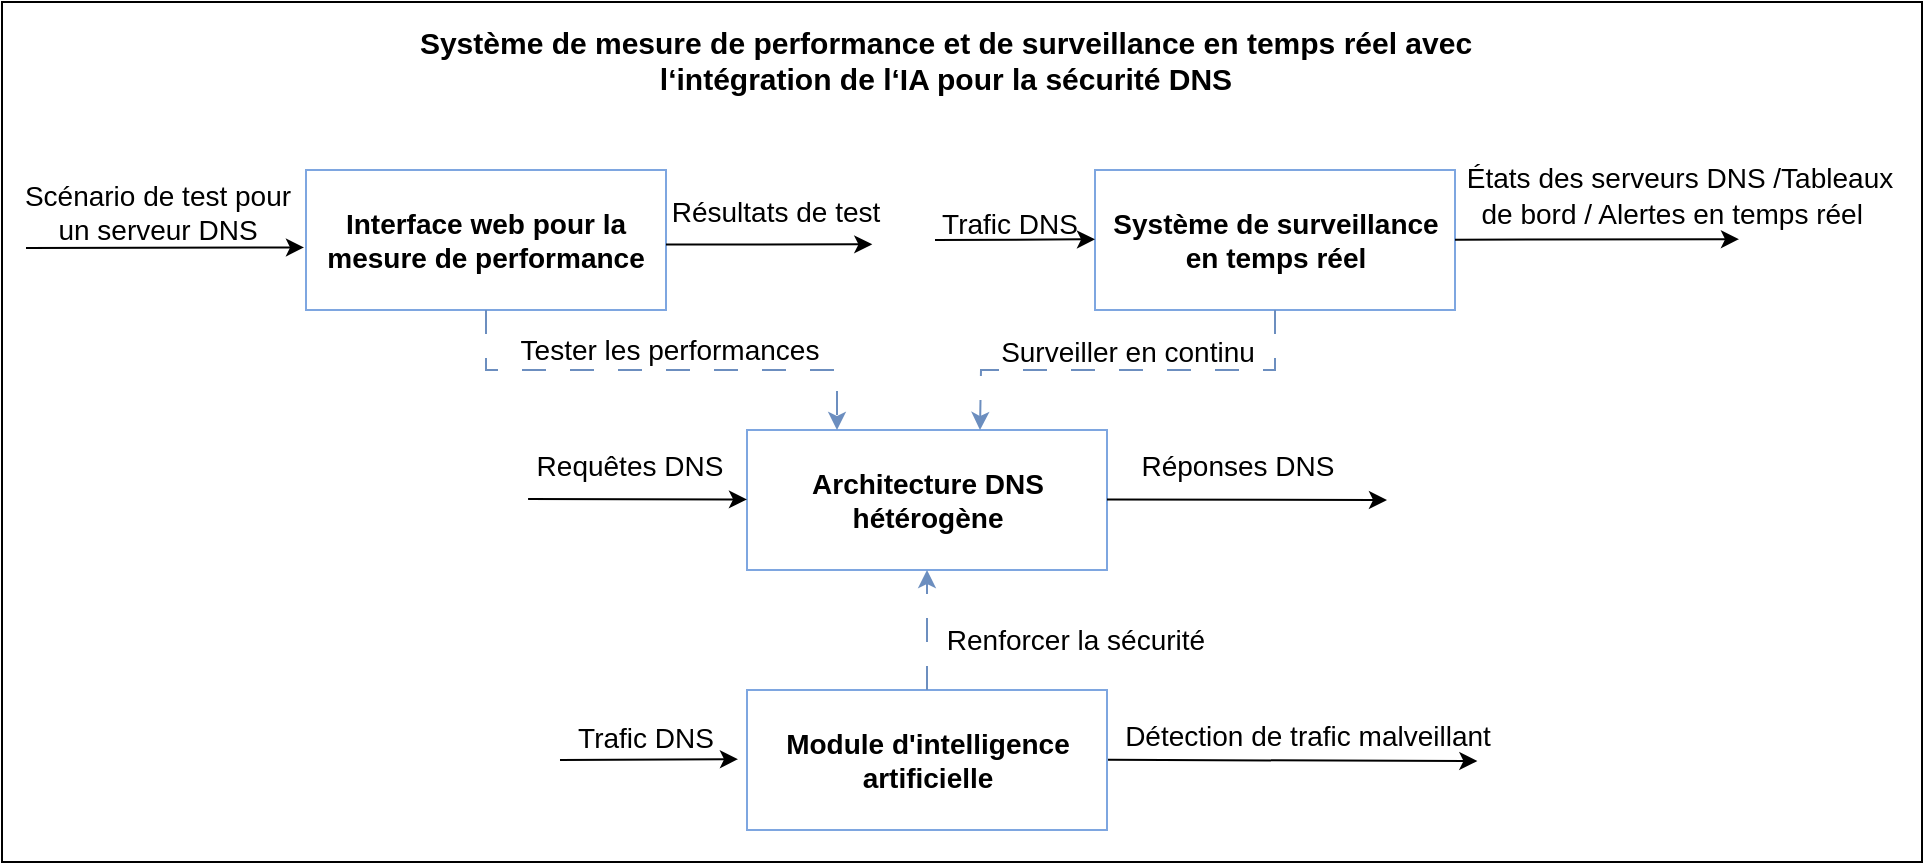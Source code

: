 <mxfile version="24.7.6">
  <diagram name="Page-1" id="UqSJ1tIcwywqDu3bp6jN">
    <mxGraphModel dx="1169" dy="663" grid="1" gridSize="10" guides="1" tooltips="1" connect="1" arrows="1" fold="1" page="1" pageScale="1" pageWidth="827" pageHeight="1169" math="0" shadow="0">
      <root>
        <mxCell id="0" />
        <mxCell id="1" parent="0" />
        <mxCell id="Gbn4mrA4kxASusW9BIGw-1" value="&lt;b&gt;&lt;font style=&quot;font-size: 14px;&quot;&gt;Architecture DNS hétérogène&lt;/font&gt;&lt;/b&gt;" style="rounded=0;whiteSpace=wrap;html=1;strokeColor=#7EA6E0;" vertex="1" parent="1">
          <mxGeometry x="470.5" y="300" width="180" height="70" as="geometry" />
        </mxCell>
        <mxCell id="Gbn4mrA4kxASusW9BIGw-2" value="&lt;b&gt;&lt;font style=&quot;font-size: 14px;&quot;&gt;Interface web pour la mesure de performance&lt;/font&gt;&lt;/b&gt;" style="rounded=0;whiteSpace=wrap;html=1;fillColor=#FFFFFF;strokeColor=#7EA6E0;" vertex="1" parent="1">
          <mxGeometry x="250" y="170" width="180" height="70" as="geometry" />
        </mxCell>
        <mxCell id="Gbn4mrA4kxASusW9BIGw-4" value="&lt;b&gt;&lt;font style=&quot;font-size: 14px;&quot;&gt;Système de surveillance en temps réel&lt;/font&gt;&lt;/b&gt;" style="rounded=0;whiteSpace=wrap;html=1;strokeColor=#7EA6E0;" vertex="1" parent="1">
          <mxGeometry x="644.5" y="170" width="180" height="70" as="geometry" />
        </mxCell>
        <mxCell id="Gbn4mrA4kxASusW9BIGw-5" value="&lt;b&gt;&lt;font style=&quot;font-size: 14px;&quot;&gt;Module d&#39;intelligence artificielle&lt;/font&gt;&lt;/b&gt;" style="rounded=0;whiteSpace=wrap;html=1;strokeColor=#7EA6E0;" vertex="1" parent="1">
          <mxGeometry x="470.5" y="430" width="180" height="70" as="geometry" />
        </mxCell>
        <mxCell id="Gbn4mrA4kxASusW9BIGw-6" value="" style="endArrow=classic;html=1;rounded=0;exitX=0.108;exitY=1.052;exitDx=0;exitDy=0;exitPerimeter=0;" edge="1" parent="1" source="Gbn4mrA4kxASusW9BIGw-8">
          <mxGeometry width="50" height="50" relative="1" as="geometry">
            <mxPoint x="350.5" y="335" as="sourcePoint" />
            <mxPoint x="470.5" y="334.7" as="targetPoint" />
          </mxGeometry>
        </mxCell>
        <mxCell id="Gbn4mrA4kxASusW9BIGw-7" value="" style="endArrow=classic;html=1;rounded=0;" edge="1" parent="1">
          <mxGeometry width="50" height="50" relative="1" as="geometry">
            <mxPoint x="650.5" y="334.7" as="sourcePoint" />
            <mxPoint x="790.5" y="335" as="targetPoint" />
          </mxGeometry>
        </mxCell>
        <mxCell id="Gbn4mrA4kxASusW9BIGw-8" value="&lt;font style=&quot;font-size: 14px;&quot;&gt;Requêtes DNS&lt;/font&gt;" style="text;html=1;align=center;verticalAlign=middle;whiteSpace=wrap;rounded=0;" vertex="1" parent="1">
          <mxGeometry x="347" y="303" width="130" height="30" as="geometry" />
        </mxCell>
        <mxCell id="Gbn4mrA4kxASusW9BIGw-9" value="&lt;font style=&quot;font-size: 14px;&quot;&gt;Réponses DNS&lt;/font&gt;" style="text;html=1;align=center;verticalAlign=middle;whiteSpace=wrap;rounded=0;" vertex="1" parent="1">
          <mxGeometry x="650.5" y="303" width="130" height="30" as="geometry" />
        </mxCell>
        <mxCell id="Gbn4mrA4kxASusW9BIGw-10" value="" style="endArrow=classic;html=1;rounded=0;" edge="1" parent="1">
          <mxGeometry width="50" height="50" relative="1" as="geometry">
            <mxPoint x="110" y="209" as="sourcePoint" />
            <mxPoint x="249" y="208.7" as="targetPoint" />
          </mxGeometry>
        </mxCell>
        <mxCell id="Gbn4mrA4kxASusW9BIGw-11" value="&lt;font style=&quot;font-size: 14px;&quot;&gt;Scénario de test pour un serveur DNS&lt;/font&gt;" style="text;html=1;align=center;verticalAlign=middle;whiteSpace=wrap;rounded=0;" vertex="1" parent="1">
          <mxGeometry x="101" y="176" width="150" height="30" as="geometry" />
        </mxCell>
        <mxCell id="Gbn4mrA4kxASusW9BIGw-12" value="&lt;font style=&quot;font-size: 14px;&quot;&gt;Résultats de test&lt;/font&gt;" style="text;html=1;align=center;verticalAlign=middle;whiteSpace=wrap;rounded=0;" vertex="1" parent="1">
          <mxGeometry x="415" y="176" width="140" height="30" as="geometry" />
        </mxCell>
        <mxCell id="Gbn4mrA4kxASusW9BIGw-13" value="" style="endArrow=classic;html=1;rounded=0;entryX=0.844;entryY=1.039;entryDx=0;entryDy=0;entryPerimeter=0;" edge="1" parent="1" target="Gbn4mrA4kxASusW9BIGw-12">
          <mxGeometry width="50" height="50" relative="1" as="geometry">
            <mxPoint x="430" y="207.3" as="sourcePoint" />
            <mxPoint x="534" y="210" as="targetPoint" />
          </mxGeometry>
        </mxCell>
        <mxCell id="Gbn4mrA4kxASusW9BIGw-14" value="&lt;font style=&quot;font-size: 14px;&quot;&gt;Trafic DNS&lt;/font&gt;" style="text;html=1;align=center;verticalAlign=middle;whiteSpace=wrap;rounded=0;" vertex="1" parent="1">
          <mxGeometry x="527" y="182" width="150" height="30" as="geometry" />
        </mxCell>
        <mxCell id="Gbn4mrA4kxASusW9BIGw-15" value="" style="endArrow=classic;html=1;rounded=0;" edge="1" parent="1">
          <mxGeometry width="50" height="50" relative="1" as="geometry">
            <mxPoint x="564.5" y="205" as="sourcePoint" />
            <mxPoint x="644.5" y="204.66" as="targetPoint" />
          </mxGeometry>
        </mxCell>
        <mxCell id="Gbn4mrA4kxASusW9BIGw-16" value="" style="endArrow=classic;html=1;rounded=0;entryX=1;entryY=1;entryDx=0;entryDy=0;" edge="1" parent="1">
          <mxGeometry width="50" height="50" relative="1" as="geometry">
            <mxPoint x="824.5" y="204.88" as="sourcePoint" />
            <mxPoint x="966.5" y="204.58" as="targetPoint" />
          </mxGeometry>
        </mxCell>
        <mxCell id="Gbn4mrA4kxASusW9BIGw-17" value="&lt;font style=&quot;font-size: 14px;&quot;&gt;&lt;a style=&quot;-webkit-tap-highlight-color: rgba(0, 0, 0, 0.1); outline: 0px; text-align: left; background-color: rgb(255, 255, 255);&quot; data-ved=&quot;2ahUKEwj3qNKN7tuHAxVE0gIHHU0WC2MQFnoECAMQAw&quot; href=&quot;https://fr.wikipedia.org/wiki/%C3%89#:~:text=Avec%20la%20disposition%20de%20clavier%20fran%C3%A7ais%2C%20sous%20Windows%20%3A,la%20touche%20Alt%20est%20rel%C3%A2ch%C3%A9e.&quot;&gt;&lt;h3 style=&quot;font-weight: 400; margin: 18px 0px 0px; padding: 5px 0px 0px; line-height: 1.3; display: inline-block;&quot; class=&quot;LC20lb MBeuO DKV0Md&quot;&gt;&lt;font color=&quot;#000000&quot; style=&quot;font-size: 14px;&quot; face=&quot;Helvetica&quot;&gt;É&lt;/font&gt;&lt;/h3&gt;&lt;/a&gt;tats des serveurs DNS /Tableaux de bord / Alertes&amp;nbsp;&lt;span style=&quot;background-color: initial;&quot;&gt;en temps réel&amp;nbsp;&amp;nbsp;&lt;/span&gt;&lt;/font&gt;" style="text;html=1;align=center;verticalAlign=middle;whiteSpace=wrap;rounded=0;" vertex="1" parent="1">
          <mxGeometry x="826.5" y="155" width="220" height="30" as="geometry" />
        </mxCell>
        <mxCell id="Gbn4mrA4kxASusW9BIGw-18" value="" style="endArrow=classic;html=1;rounded=0;" edge="1" parent="1">
          <mxGeometry width="50" height="50" relative="1" as="geometry">
            <mxPoint x="377" y="465" as="sourcePoint" />
            <mxPoint x="466" y="464.58" as="targetPoint" />
          </mxGeometry>
        </mxCell>
        <mxCell id="Gbn4mrA4kxASusW9BIGw-19" value="&lt;font style=&quot;font-size: 14px;&quot;&gt;Trafic DNS&lt;/font&gt;" style="text;html=1;align=center;verticalAlign=middle;whiteSpace=wrap;rounded=0;" vertex="1" parent="1">
          <mxGeometry x="345" y="439" width="150" height="30" as="geometry" />
        </mxCell>
        <mxCell id="Gbn4mrA4kxASusW9BIGw-20" value="&lt;font style=&quot;font-size: 14px;&quot;&gt;Détection de trafic malveillant&lt;/font&gt;" style="text;html=1;align=center;verticalAlign=middle;whiteSpace=wrap;rounded=0;" vertex="1" parent="1">
          <mxGeometry x="617" y="438" width="268" height="30" as="geometry" />
        </mxCell>
        <mxCell id="Gbn4mrA4kxASusW9BIGw-21" value="" style="endArrow=classic;html=1;rounded=0;entryX=0.816;entryY=0.917;entryDx=0;entryDy=0;entryPerimeter=0;" edge="1" parent="1" target="Gbn4mrA4kxASusW9BIGw-20">
          <mxGeometry width="50" height="50" relative="1" as="geometry">
            <mxPoint x="651" y="464.93" as="sourcePoint" />
            <mxPoint x="793" y="464.63" as="targetPoint" />
          </mxGeometry>
        </mxCell>
        <mxCell id="Gbn4mrA4kxASusW9BIGw-26" value="" style="endArrow=classic;html=1;rounded=0;exitX=0.5;exitY=1;exitDx=0;exitDy=0;entryX=0.25;entryY=0;entryDx=0;entryDy=0;edgeStyle=orthogonalEdgeStyle;fillColor=#dae8fc;strokeColor=#6c8ebf;dashed=1;dashPattern=12 12;" edge="1" parent="1" source="Gbn4mrA4kxASusW9BIGw-2" target="Gbn4mrA4kxASusW9BIGw-1">
          <mxGeometry width="50" height="50" relative="1" as="geometry">
            <mxPoint x="307.2" y="307.2" as="sourcePoint" />
            <mxPoint x="307.0" y="250.0" as="targetPoint" />
          </mxGeometry>
        </mxCell>
        <mxCell id="Gbn4mrA4kxASusW9BIGw-30" value="" style="endArrow=classic;html=1;rounded=0;exitX=0.5;exitY=1;exitDx=0;exitDy=0;edgeStyle=orthogonalEdgeStyle;fillColor=#dae8fc;strokeColor=#6c8ebf;dashed=1;dashPattern=12 12;" edge="1" parent="1" source="Gbn4mrA4kxASusW9BIGw-4">
          <mxGeometry width="50" height="50" relative="1" as="geometry">
            <mxPoint x="747" y="193" as="sourcePoint" />
            <mxPoint x="587" y="300" as="targetPoint" />
          </mxGeometry>
        </mxCell>
        <mxCell id="Gbn4mrA4kxASusW9BIGw-32" value="" style="endArrow=classic;html=1;rounded=0;entryX=0.5;entryY=1;entryDx=0;entryDy=0;exitX=0.5;exitY=0;exitDx=0;exitDy=0;fillColor=#dae8fc;strokeColor=#6c8ebf;dashed=1;dashPattern=12 12;" edge="1" parent="1" source="Gbn4mrA4kxASusW9BIGw-5" target="Gbn4mrA4kxASusW9BIGw-1">
          <mxGeometry width="50" height="50" relative="1" as="geometry">
            <mxPoint x="561" y="430" as="sourcePoint" />
            <mxPoint x="563.5" y="370" as="targetPoint" />
          </mxGeometry>
        </mxCell>
        <mxCell id="Gbn4mrA4kxASusW9BIGw-35" value="&lt;font style=&quot;font-size: 14px;&quot;&gt;Surveiller en continu&lt;/font&gt;" style="text;html=1;align=center;verticalAlign=middle;whiteSpace=wrap;rounded=0;" vertex="1" parent="1">
          <mxGeometry x="552.5" y="246" width="216" height="30" as="geometry" />
        </mxCell>
        <mxCell id="Gbn4mrA4kxASusW9BIGw-36" value="&lt;font style=&quot;font-size: 14px;&quot;&gt;Renforcer la sécurité&lt;/font&gt;" style="text;html=1;align=center;verticalAlign=middle;whiteSpace=wrap;rounded=0;" vertex="1" parent="1">
          <mxGeometry x="527" y="390" width="216" height="30" as="geometry" />
        </mxCell>
        <mxCell id="Gbn4mrA4kxASusW9BIGw-39" value="&lt;font style=&quot;font-size: 14px;&quot;&gt;Tester les performances&lt;/font&gt;" style="text;html=1;align=center;verticalAlign=middle;whiteSpace=wrap;rounded=0;" vertex="1" parent="1">
          <mxGeometry x="347" y="245" width="170" height="30" as="geometry" />
        </mxCell>
        <mxCell id="Gbn4mrA4kxASusW9BIGw-41" value="" style="rounded=0;whiteSpace=wrap;html=1;fillColor=none;" vertex="1" parent="1">
          <mxGeometry x="98" y="86" width="960" height="430" as="geometry" />
        </mxCell>
        <mxCell id="Gbn4mrA4kxASusW9BIGw-42" value="&lt;b&gt;&lt;font style=&quot;font-size: 15px;&quot;&gt;Système de mesure de performance et de surveillance en temps réel avec l‘intégration de l‘IA pour la sécurité DNS&lt;/font&gt;&lt;/b&gt;" style="text;html=1;align=center;verticalAlign=middle;whiteSpace=wrap;rounded=0;" vertex="1" parent="1">
          <mxGeometry x="265" y="100" width="610" height="30" as="geometry" />
        </mxCell>
      </root>
    </mxGraphModel>
  </diagram>
</mxfile>
